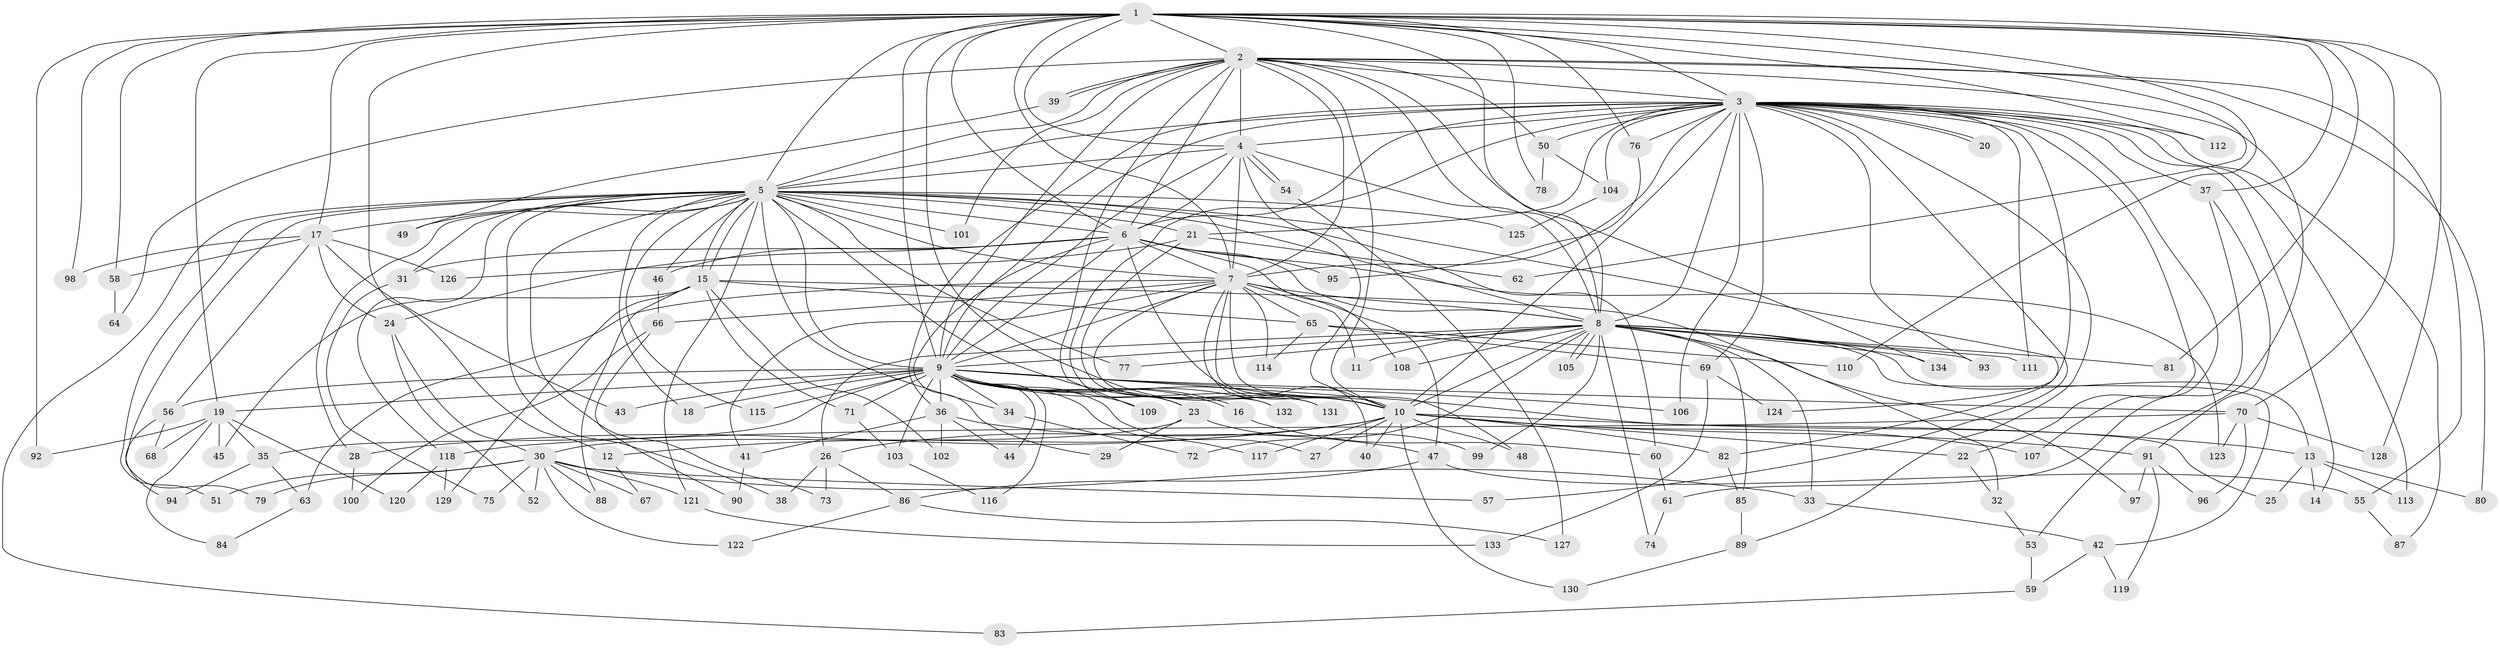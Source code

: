 // coarse degree distribution, {25: 0.00980392156862745, 16: 0.00980392156862745, 42: 0.00980392156862745, 8: 0.00980392156862745, 30: 0.00980392156862745, 14: 0.00980392156862745, 34: 0.00980392156862745, 21: 0.00980392156862745, 2: 0.49019607843137253, 3: 0.17647058823529413, 6: 0.0196078431372549, 9: 0.00980392156862745, 7: 0.00980392156862745, 5: 0.0392156862745098, 15: 0.00980392156862745, 4: 0.11764705882352941, 1: 0.049019607843137254}
// Generated by graph-tools (version 1.1) at 2025/41/03/06/25 10:41:34]
// undirected, 134 vertices, 293 edges
graph export_dot {
graph [start="1"]
  node [color=gray90,style=filled];
  1;
  2;
  3;
  4;
  5;
  6;
  7;
  8;
  9;
  10;
  11;
  12;
  13;
  14;
  15;
  16;
  17;
  18;
  19;
  20;
  21;
  22;
  23;
  24;
  25;
  26;
  27;
  28;
  29;
  30;
  31;
  32;
  33;
  34;
  35;
  36;
  37;
  38;
  39;
  40;
  41;
  42;
  43;
  44;
  45;
  46;
  47;
  48;
  49;
  50;
  51;
  52;
  53;
  54;
  55;
  56;
  57;
  58;
  59;
  60;
  61;
  62;
  63;
  64;
  65;
  66;
  67;
  68;
  69;
  70;
  71;
  72;
  73;
  74;
  75;
  76;
  77;
  78;
  79;
  80;
  81;
  82;
  83;
  84;
  85;
  86;
  87;
  88;
  89;
  90;
  91;
  92;
  93;
  94;
  95;
  96;
  97;
  98;
  99;
  100;
  101;
  102;
  103;
  104;
  105;
  106;
  107;
  108;
  109;
  110;
  111;
  112;
  113;
  114;
  115;
  116;
  117;
  118;
  119;
  120;
  121;
  122;
  123;
  124;
  125;
  126;
  127;
  128;
  129;
  130;
  131;
  132;
  133;
  134;
  1 -- 2;
  1 -- 3;
  1 -- 4;
  1 -- 5;
  1 -- 6;
  1 -- 7;
  1 -- 8;
  1 -- 9;
  1 -- 10;
  1 -- 12;
  1 -- 17;
  1 -- 19;
  1 -- 37;
  1 -- 58;
  1 -- 62;
  1 -- 70;
  1 -- 76;
  1 -- 78;
  1 -- 81;
  1 -- 92;
  1 -- 98;
  1 -- 110;
  1 -- 112;
  1 -- 128;
  2 -- 3;
  2 -- 4;
  2 -- 5;
  2 -- 6;
  2 -- 7;
  2 -- 8;
  2 -- 9;
  2 -- 10;
  2 -- 39;
  2 -- 39;
  2 -- 50;
  2 -- 53;
  2 -- 55;
  2 -- 64;
  2 -- 80;
  2 -- 101;
  2 -- 109;
  2 -- 134;
  3 -- 4;
  3 -- 5;
  3 -- 6;
  3 -- 7;
  3 -- 8;
  3 -- 9;
  3 -- 10;
  3 -- 14;
  3 -- 20;
  3 -- 20;
  3 -- 21;
  3 -- 22;
  3 -- 23;
  3 -- 36;
  3 -- 37;
  3 -- 50;
  3 -- 57;
  3 -- 69;
  3 -- 76;
  3 -- 87;
  3 -- 89;
  3 -- 93;
  3 -- 104;
  3 -- 106;
  3 -- 107;
  3 -- 111;
  3 -- 112;
  3 -- 113;
  3 -- 124;
  4 -- 5;
  4 -- 6;
  4 -- 7;
  4 -- 8;
  4 -- 9;
  4 -- 10;
  4 -- 54;
  4 -- 54;
  5 -- 6;
  5 -- 7;
  5 -- 8;
  5 -- 9;
  5 -- 10;
  5 -- 15;
  5 -- 15;
  5 -- 17;
  5 -- 18;
  5 -- 21;
  5 -- 28;
  5 -- 31;
  5 -- 34;
  5 -- 38;
  5 -- 46;
  5 -- 49;
  5 -- 51;
  5 -- 60;
  5 -- 73;
  5 -- 77;
  5 -- 79;
  5 -- 82;
  5 -- 83;
  5 -- 101;
  5 -- 115;
  5 -- 118;
  5 -- 121;
  5 -- 125;
  6 -- 7;
  6 -- 8;
  6 -- 9;
  6 -- 10;
  6 -- 24;
  6 -- 29;
  6 -- 31;
  6 -- 46;
  6 -- 95;
  6 -- 108;
  6 -- 123;
  7 -- 8;
  7 -- 9;
  7 -- 10;
  7 -- 11;
  7 -- 40;
  7 -- 41;
  7 -- 47;
  7 -- 48;
  7 -- 63;
  7 -- 65;
  7 -- 66;
  7 -- 114;
  7 -- 131;
  8 -- 9;
  8 -- 10;
  8 -- 11;
  8 -- 13;
  8 -- 26;
  8 -- 33;
  8 -- 42;
  8 -- 72;
  8 -- 74;
  8 -- 77;
  8 -- 81;
  8 -- 85;
  8 -- 93;
  8 -- 97;
  8 -- 99;
  8 -- 105;
  8 -- 105;
  8 -- 108;
  8 -- 111;
  8 -- 134;
  9 -- 10;
  9 -- 16;
  9 -- 16;
  9 -- 18;
  9 -- 19;
  9 -- 23;
  9 -- 25;
  9 -- 27;
  9 -- 34;
  9 -- 35;
  9 -- 36;
  9 -- 43;
  9 -- 44;
  9 -- 56;
  9 -- 70;
  9 -- 71;
  9 -- 103;
  9 -- 106;
  9 -- 109;
  9 -- 115;
  9 -- 116;
  9 -- 117;
  9 -- 131;
  9 -- 132;
  10 -- 12;
  10 -- 13;
  10 -- 22;
  10 -- 26;
  10 -- 27;
  10 -- 28;
  10 -- 40;
  10 -- 48;
  10 -- 82;
  10 -- 91;
  10 -- 107;
  10 -- 117;
  10 -- 130;
  12 -- 67;
  13 -- 14;
  13 -- 25;
  13 -- 80;
  13 -- 113;
  15 -- 32;
  15 -- 45;
  15 -- 65;
  15 -- 71;
  15 -- 88;
  15 -- 102;
  15 -- 129;
  16 -- 60;
  17 -- 24;
  17 -- 43;
  17 -- 56;
  17 -- 58;
  17 -- 98;
  17 -- 126;
  19 -- 35;
  19 -- 45;
  19 -- 68;
  19 -- 84;
  19 -- 92;
  19 -- 120;
  21 -- 62;
  21 -- 126;
  21 -- 132;
  22 -- 32;
  23 -- 29;
  23 -- 30;
  23 -- 99;
  24 -- 30;
  24 -- 52;
  26 -- 38;
  26 -- 73;
  26 -- 86;
  28 -- 100;
  30 -- 33;
  30 -- 51;
  30 -- 52;
  30 -- 57;
  30 -- 67;
  30 -- 75;
  30 -- 79;
  30 -- 88;
  30 -- 121;
  30 -- 122;
  31 -- 75;
  32 -- 53;
  33 -- 42;
  34 -- 72;
  35 -- 63;
  35 -- 94;
  36 -- 41;
  36 -- 44;
  36 -- 47;
  36 -- 102;
  37 -- 61;
  37 -- 91;
  39 -- 49;
  41 -- 90;
  42 -- 59;
  42 -- 119;
  46 -- 66;
  47 -- 55;
  47 -- 86;
  50 -- 78;
  50 -- 104;
  53 -- 59;
  54 -- 127;
  55 -- 87;
  56 -- 68;
  56 -- 94;
  58 -- 64;
  59 -- 83;
  60 -- 61;
  61 -- 74;
  63 -- 84;
  65 -- 69;
  65 -- 110;
  65 -- 114;
  66 -- 90;
  66 -- 100;
  69 -- 124;
  69 -- 133;
  70 -- 96;
  70 -- 118;
  70 -- 123;
  70 -- 128;
  71 -- 103;
  76 -- 95;
  82 -- 85;
  85 -- 89;
  86 -- 122;
  86 -- 127;
  89 -- 130;
  91 -- 96;
  91 -- 97;
  91 -- 119;
  103 -- 116;
  104 -- 125;
  118 -- 120;
  118 -- 129;
  121 -- 133;
}
